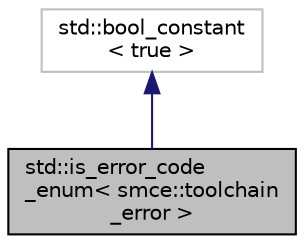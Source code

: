 digraph "std::is_error_code_enum&lt; smce::toolchain_error &gt;"
{
 // LATEX_PDF_SIZE
  edge [fontname="Helvetica",fontsize="10",labelfontname="Helvetica",labelfontsize="10"];
  node [fontname="Helvetica",fontsize="10",shape=record];
  Node1 [label="std::is_error_code\l_enum\< smce::toolchain\l_error \>",height=0.2,width=0.4,color="black", fillcolor="grey75", style="filled", fontcolor="black",tooltip=" "];
  Node2 -> Node1 [dir="back",color="midnightblue",fontsize="10",style="solid"];
  Node2 [label="std::bool_constant\l\< true \>",height=0.2,width=0.4,color="grey75", fillcolor="white", style="filled",tooltip=" "];
}
